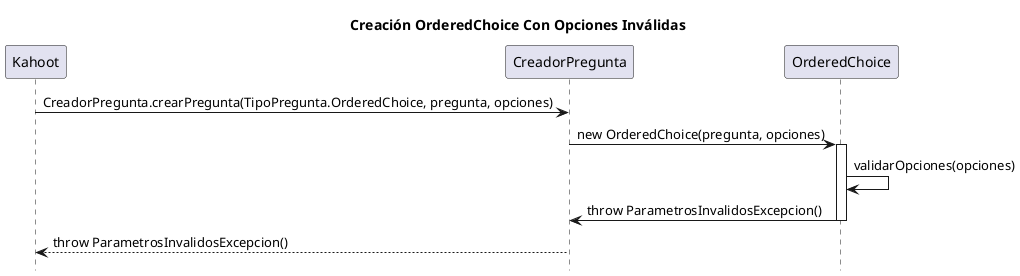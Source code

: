 @startuml
title Creación OrderedChoice Con Opciones Inválidas
hide footbox

Kahoot -> CreadorPregunta: CreadorPregunta.crearPregunta(TipoPregunta.OrderedChoice, pregunta, opciones)
CreadorPregunta -> OrderedChoice: new OrderedChoice(pregunta, opciones)

activate OrderedChoice
OrderedChoice -> OrderedChoice: validarOpciones(opciones)
OrderedChoice -> CreadorPregunta: throw ParametrosInvalidosExcepcion()
deactivate OrderedChoice

CreadorPregunta --> Kahoot: throw ParametrosInvalidosExcepcion()
@enduml